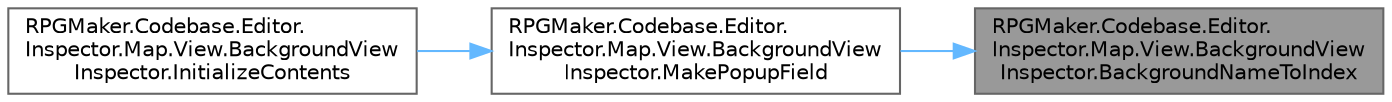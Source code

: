 digraph "RPGMaker.Codebase.Editor.Inspector.Map.View.BackgroundViewInspector.BackgroundNameToIndex"
{
 // LATEX_PDF_SIZE
  bgcolor="transparent";
  edge [fontname=Helvetica,fontsize=10,labelfontname=Helvetica,labelfontsize=10];
  node [fontname=Helvetica,fontsize=10,shape=box,height=0.2,width=0.4];
  rankdir="RL";
  Node1 [id="Node000001",label="RPGMaker.Codebase.Editor.\lInspector.Map.View.BackgroundView\lInspector.BackgroundNameToIndex",height=0.2,width=0.4,color="gray40", fillcolor="grey60", style="filled", fontcolor="black",tooltip="背景の名前をプルダウンのIndexに変更する"];
  Node1 -> Node2 [id="edge1_Node000001_Node000002",dir="back",color="steelblue1",style="solid",tooltip=" "];
  Node2 [id="Node000002",label="RPGMaker.Codebase.Editor.\lInspector.Map.View.BackgroundView\lInspector.MakePopupField",height=0.2,width=0.4,color="grey40", fillcolor="white", style="filled",URL="$d8/d7d/class_r_p_g_maker_1_1_codebase_1_1_editor_1_1_inspector_1_1_map_1_1_view_1_1_background_view_inspector.html#ab83b257879b6d463f16eb3e18a89d396",tooltip=" "];
  Node2 -> Node3 [id="edge2_Node000002_Node000003",dir="back",color="steelblue1",style="solid",tooltip=" "];
  Node3 [id="Node000003",label="RPGMaker.Codebase.Editor.\lInspector.Map.View.BackgroundView\lInspector.InitializeContents",height=0.2,width=0.4,color="grey40", fillcolor="white", style="filled",URL="$d8/d7d/class_r_p_g_maker_1_1_codebase_1_1_editor_1_1_inspector_1_1_map_1_1_view_1_1_background_view_inspector.html#aa8575dedaf680b9cfaec8fd71b7ea6b3",tooltip="初期化処理"];
}
